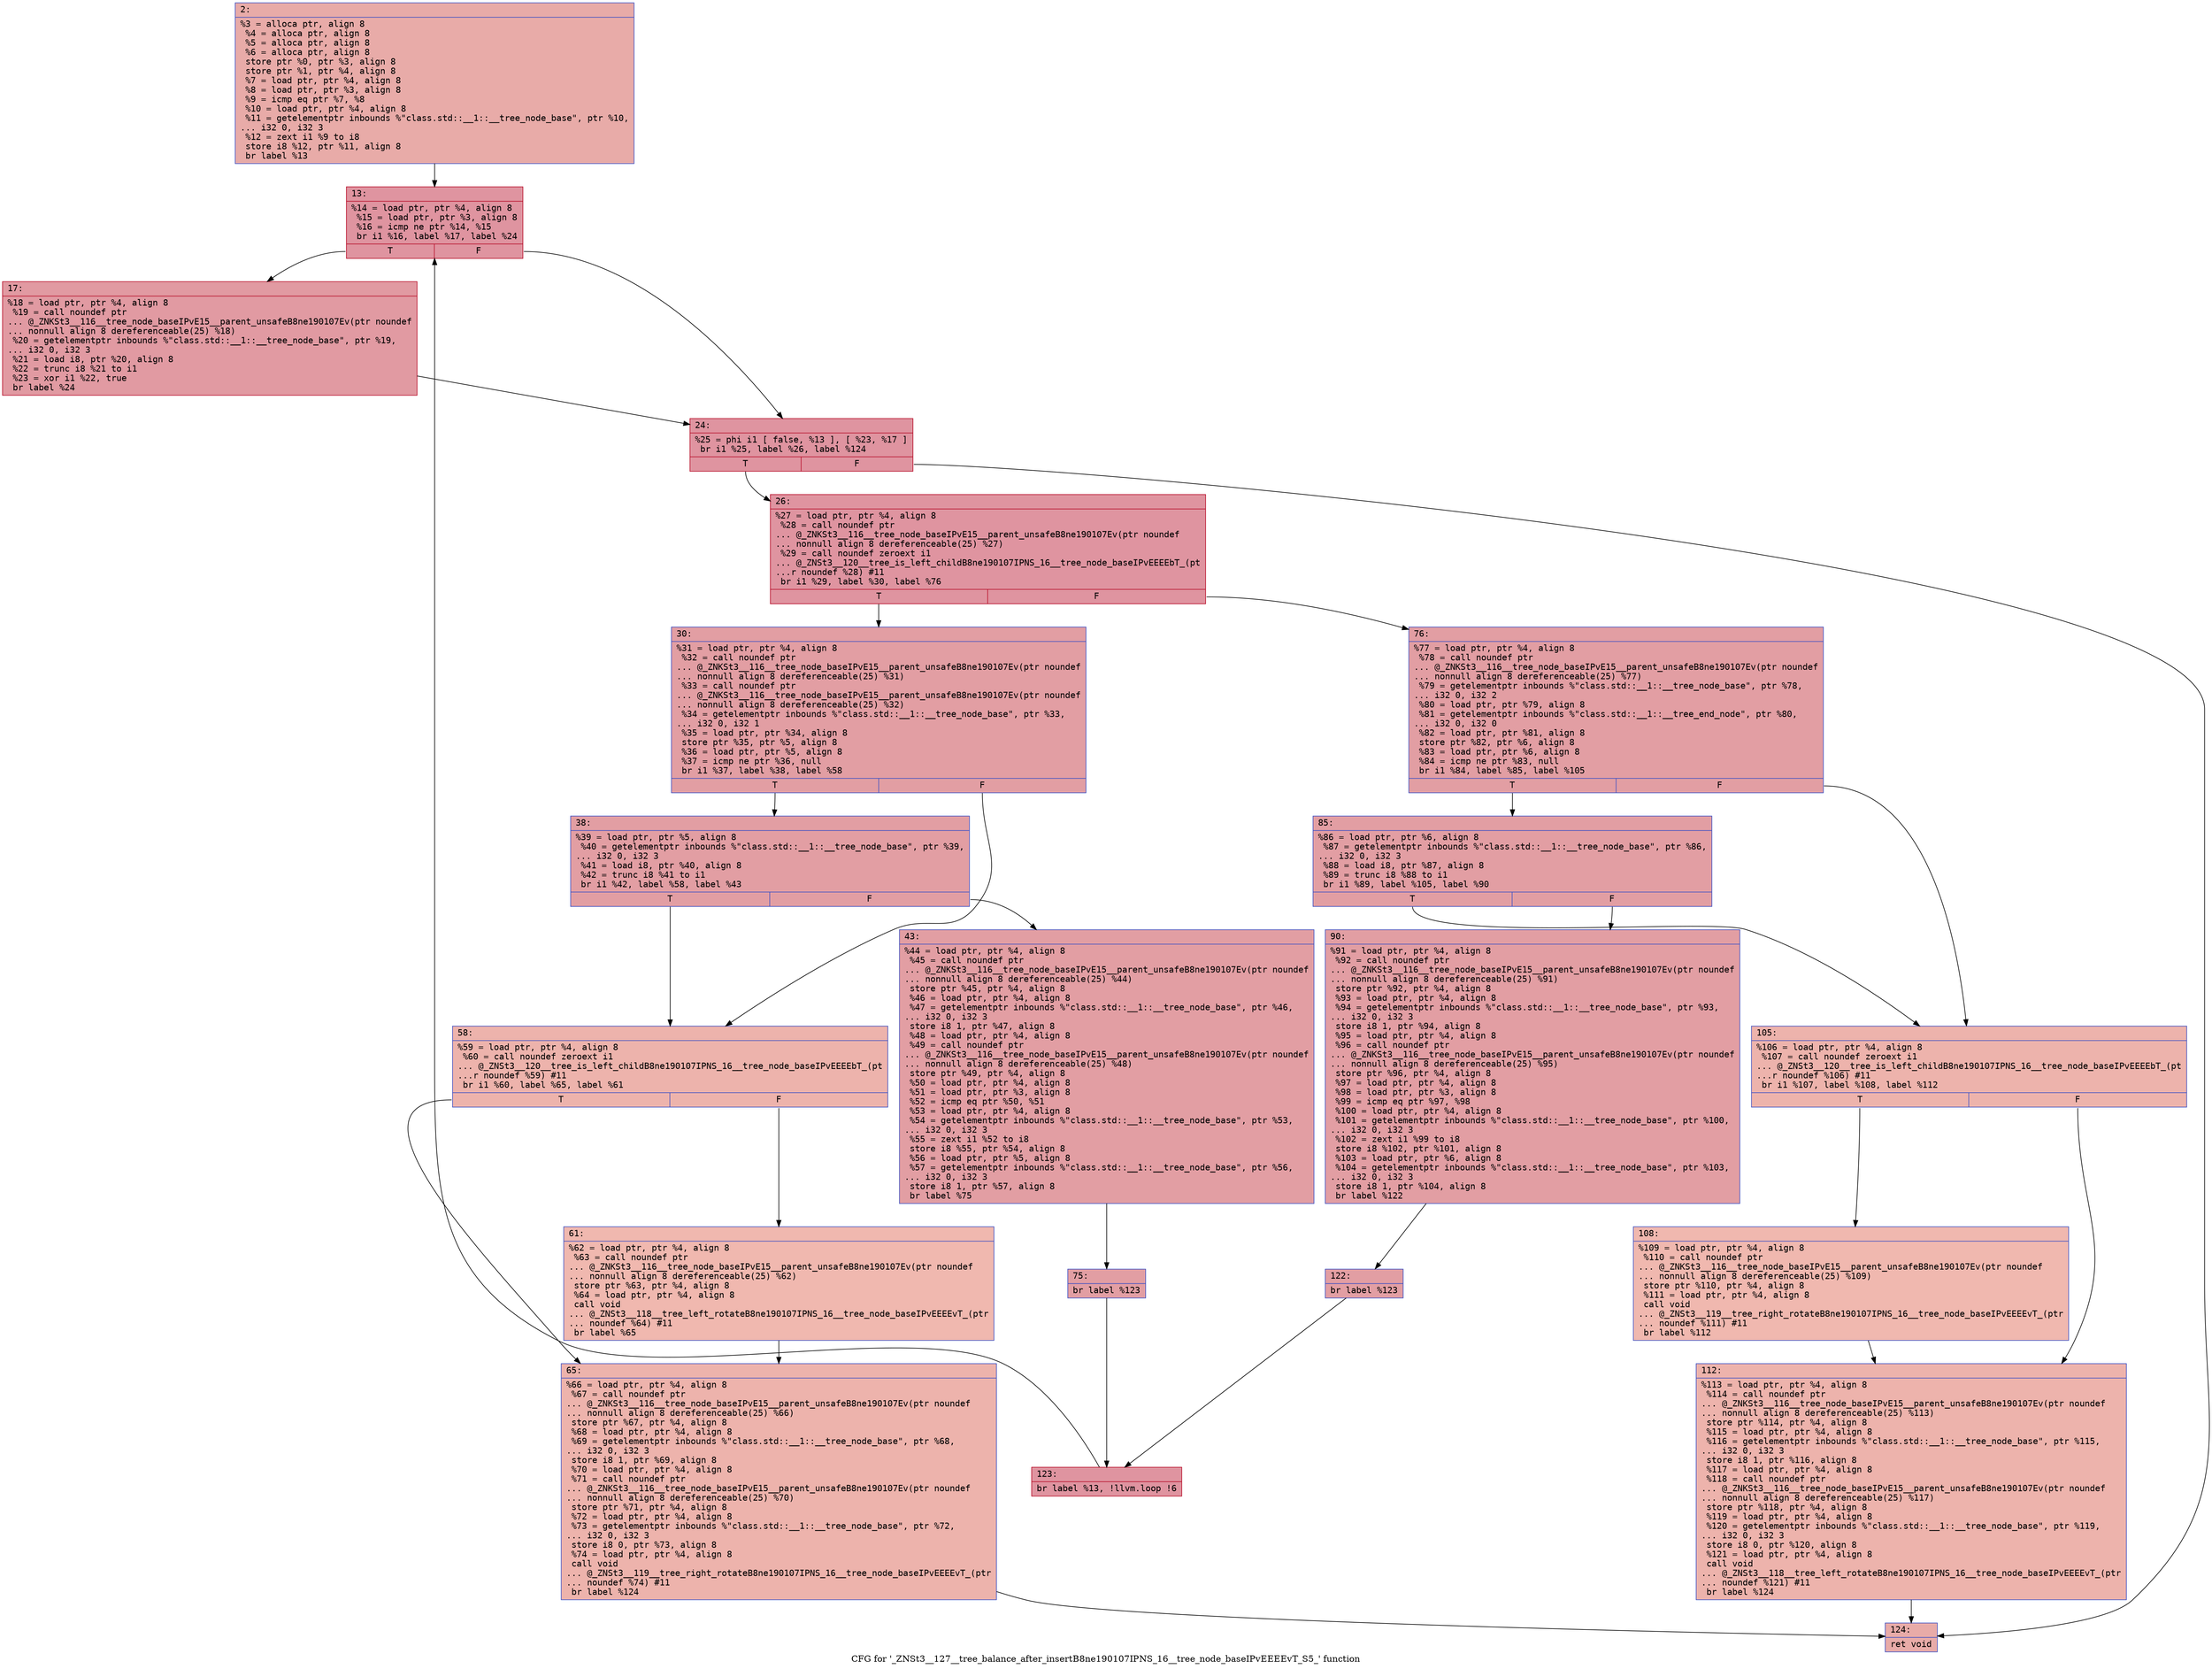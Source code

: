 digraph "CFG for '_ZNSt3__127__tree_balance_after_insertB8ne190107IPNS_16__tree_node_baseIPvEEEEvT_S5_' function" {
	label="CFG for '_ZNSt3__127__tree_balance_after_insertB8ne190107IPNS_16__tree_node_baseIPvEEEEvT_S5_' function";

	Node0x60000139e8f0 [shape=record,color="#3d50c3ff", style=filled, fillcolor="#cc403a70" fontname="Courier",label="{2:\l|  %3 = alloca ptr, align 8\l  %4 = alloca ptr, align 8\l  %5 = alloca ptr, align 8\l  %6 = alloca ptr, align 8\l  store ptr %0, ptr %3, align 8\l  store ptr %1, ptr %4, align 8\l  %7 = load ptr, ptr %4, align 8\l  %8 = load ptr, ptr %3, align 8\l  %9 = icmp eq ptr %7, %8\l  %10 = load ptr, ptr %4, align 8\l  %11 = getelementptr inbounds %\"class.std::__1::__tree_node_base\", ptr %10,\l... i32 0, i32 3\l  %12 = zext i1 %9 to i8\l  store i8 %12, ptr %11, align 8\l  br label %13\l}"];
	Node0x60000139e8f0 -> Node0x60000139e940[tooltip="2 -> 13\nProbability 100.00%" ];
	Node0x60000139e940 [shape=record,color="#b70d28ff", style=filled, fillcolor="#b70d2870" fontname="Courier",label="{13:\l|  %14 = load ptr, ptr %4, align 8\l  %15 = load ptr, ptr %3, align 8\l  %16 = icmp ne ptr %14, %15\l  br i1 %16, label %17, label %24\l|{<s0>T|<s1>F}}"];
	Node0x60000139e940:s0 -> Node0x60000139e990[tooltip="13 -> 17\nProbability 62.50%" ];
	Node0x60000139e940:s1 -> Node0x60000139e9e0[tooltip="13 -> 24\nProbability 37.50%" ];
	Node0x60000139e990 [shape=record,color="#b70d28ff", style=filled, fillcolor="#bb1b2c70" fontname="Courier",label="{17:\l|  %18 = load ptr, ptr %4, align 8\l  %19 = call noundef ptr\l... @_ZNKSt3__116__tree_node_baseIPvE15__parent_unsafeB8ne190107Ev(ptr noundef\l... nonnull align 8 dereferenceable(25) %18)\l  %20 = getelementptr inbounds %\"class.std::__1::__tree_node_base\", ptr %19,\l... i32 0, i32 3\l  %21 = load i8, ptr %20, align 8\l  %22 = trunc i8 %21 to i1\l  %23 = xor i1 %22, true\l  br label %24\l}"];
	Node0x60000139e990 -> Node0x60000139e9e0[tooltip="17 -> 24\nProbability 100.00%" ];
	Node0x60000139e9e0 [shape=record,color="#b70d28ff", style=filled, fillcolor="#b70d2870" fontname="Courier",label="{24:\l|  %25 = phi i1 [ false, %13 ], [ %23, %17 ]\l  br i1 %25, label %26, label %124\l|{<s0>T|<s1>F}}"];
	Node0x60000139e9e0:s0 -> Node0x60000139ea30[tooltip="24 -> 26\nProbability 96.88%" ];
	Node0x60000139e9e0:s1 -> Node0x60000139ef30[tooltip="24 -> 124\nProbability 3.12%" ];
	Node0x60000139ea30 [shape=record,color="#b70d28ff", style=filled, fillcolor="#b70d2870" fontname="Courier",label="{26:\l|  %27 = load ptr, ptr %4, align 8\l  %28 = call noundef ptr\l... @_ZNKSt3__116__tree_node_baseIPvE15__parent_unsafeB8ne190107Ev(ptr noundef\l... nonnull align 8 dereferenceable(25) %27)\l  %29 = call noundef zeroext i1\l... @_ZNSt3__120__tree_is_left_childB8ne190107IPNS_16__tree_node_baseIPvEEEEbT_(pt\l...r noundef %28) #11\l  br i1 %29, label %30, label %76\l|{<s0>T|<s1>F}}"];
	Node0x60000139ea30:s0 -> Node0x60000139ea80[tooltip="26 -> 30\nProbability 50.00%" ];
	Node0x60000139ea30:s1 -> Node0x60000139ecb0[tooltip="26 -> 76\nProbability 50.00%" ];
	Node0x60000139ea80 [shape=record,color="#3d50c3ff", style=filled, fillcolor="#be242e70" fontname="Courier",label="{30:\l|  %31 = load ptr, ptr %4, align 8\l  %32 = call noundef ptr\l... @_ZNKSt3__116__tree_node_baseIPvE15__parent_unsafeB8ne190107Ev(ptr noundef\l... nonnull align 8 dereferenceable(25) %31)\l  %33 = call noundef ptr\l... @_ZNKSt3__116__tree_node_baseIPvE15__parent_unsafeB8ne190107Ev(ptr noundef\l... nonnull align 8 dereferenceable(25) %32)\l  %34 = getelementptr inbounds %\"class.std::__1::__tree_node_base\", ptr %33,\l... i32 0, i32 1\l  %35 = load ptr, ptr %34, align 8\l  store ptr %35, ptr %5, align 8\l  %36 = load ptr, ptr %5, align 8\l  %37 = icmp ne ptr %36, null\l  br i1 %37, label %38, label %58\l|{<s0>T|<s1>F}}"];
	Node0x60000139ea80:s0 -> Node0x60000139ead0[tooltip="30 -> 38\nProbability 96.88%" ];
	Node0x60000139ea80:s1 -> Node0x60000139eb70[tooltip="30 -> 58\nProbability 3.12%" ];
	Node0x60000139ead0 [shape=record,color="#3d50c3ff", style=filled, fillcolor="#be242e70" fontname="Courier",label="{38:\l|  %39 = load ptr, ptr %5, align 8\l  %40 = getelementptr inbounds %\"class.std::__1::__tree_node_base\", ptr %39,\l... i32 0, i32 3\l  %41 = load i8, ptr %40, align 8\l  %42 = trunc i8 %41 to i1\l  br i1 %42, label %58, label %43\l|{<s0>T|<s1>F}}"];
	Node0x60000139ead0:s0 -> Node0x60000139eb70[tooltip="38 -> 58\nProbability 3.12%" ];
	Node0x60000139ead0:s1 -> Node0x60000139eb20[tooltip="38 -> 43\nProbability 96.88%" ];
	Node0x60000139eb20 [shape=record,color="#3d50c3ff", style=filled, fillcolor="#be242e70" fontname="Courier",label="{43:\l|  %44 = load ptr, ptr %4, align 8\l  %45 = call noundef ptr\l... @_ZNKSt3__116__tree_node_baseIPvE15__parent_unsafeB8ne190107Ev(ptr noundef\l... nonnull align 8 dereferenceable(25) %44)\l  store ptr %45, ptr %4, align 8\l  %46 = load ptr, ptr %4, align 8\l  %47 = getelementptr inbounds %\"class.std::__1::__tree_node_base\", ptr %46,\l... i32 0, i32 3\l  store i8 1, ptr %47, align 8\l  %48 = load ptr, ptr %4, align 8\l  %49 = call noundef ptr\l... @_ZNKSt3__116__tree_node_baseIPvE15__parent_unsafeB8ne190107Ev(ptr noundef\l... nonnull align 8 dereferenceable(25) %48)\l  store ptr %49, ptr %4, align 8\l  %50 = load ptr, ptr %4, align 8\l  %51 = load ptr, ptr %3, align 8\l  %52 = icmp eq ptr %50, %51\l  %53 = load ptr, ptr %4, align 8\l  %54 = getelementptr inbounds %\"class.std::__1::__tree_node_base\", ptr %53,\l... i32 0, i32 3\l  %55 = zext i1 %52 to i8\l  store i8 %55, ptr %54, align 8\l  %56 = load ptr, ptr %5, align 8\l  %57 = getelementptr inbounds %\"class.std::__1::__tree_node_base\", ptr %56,\l... i32 0, i32 3\l  store i8 1, ptr %57, align 8\l  br label %75\l}"];
	Node0x60000139eb20 -> Node0x60000139ec60[tooltip="43 -> 75\nProbability 100.00%" ];
	Node0x60000139eb70 [shape=record,color="#3d50c3ff", style=filled, fillcolor="#d6524470" fontname="Courier",label="{58:\l|  %59 = load ptr, ptr %4, align 8\l  %60 = call noundef zeroext i1\l... @_ZNSt3__120__tree_is_left_childB8ne190107IPNS_16__tree_node_baseIPvEEEEbT_(pt\l...r noundef %59) #11\l  br i1 %60, label %65, label %61\l|{<s0>T|<s1>F}}"];
	Node0x60000139eb70:s0 -> Node0x60000139ec10[tooltip="58 -> 65\nProbability 50.00%" ];
	Node0x60000139eb70:s1 -> Node0x60000139ebc0[tooltip="58 -> 61\nProbability 50.00%" ];
	Node0x60000139ebc0 [shape=record,color="#3d50c3ff", style=filled, fillcolor="#dc5d4a70" fontname="Courier",label="{61:\l|  %62 = load ptr, ptr %4, align 8\l  %63 = call noundef ptr\l... @_ZNKSt3__116__tree_node_baseIPvE15__parent_unsafeB8ne190107Ev(ptr noundef\l... nonnull align 8 dereferenceable(25) %62)\l  store ptr %63, ptr %4, align 8\l  %64 = load ptr, ptr %4, align 8\l  call void\l... @_ZNSt3__118__tree_left_rotateB8ne190107IPNS_16__tree_node_baseIPvEEEEvT_(ptr\l... noundef %64) #11\l  br label %65\l}"];
	Node0x60000139ebc0 -> Node0x60000139ec10[tooltip="61 -> 65\nProbability 100.00%" ];
	Node0x60000139ec10 [shape=record,color="#3d50c3ff", style=filled, fillcolor="#d6524470" fontname="Courier",label="{65:\l|  %66 = load ptr, ptr %4, align 8\l  %67 = call noundef ptr\l... @_ZNKSt3__116__tree_node_baseIPvE15__parent_unsafeB8ne190107Ev(ptr noundef\l... nonnull align 8 dereferenceable(25) %66)\l  store ptr %67, ptr %4, align 8\l  %68 = load ptr, ptr %4, align 8\l  %69 = getelementptr inbounds %\"class.std::__1::__tree_node_base\", ptr %68,\l... i32 0, i32 3\l  store i8 1, ptr %69, align 8\l  %70 = load ptr, ptr %4, align 8\l  %71 = call noundef ptr\l... @_ZNKSt3__116__tree_node_baseIPvE15__parent_unsafeB8ne190107Ev(ptr noundef\l... nonnull align 8 dereferenceable(25) %70)\l  store ptr %71, ptr %4, align 8\l  %72 = load ptr, ptr %4, align 8\l  %73 = getelementptr inbounds %\"class.std::__1::__tree_node_base\", ptr %72,\l... i32 0, i32 3\l  store i8 0, ptr %73, align 8\l  %74 = load ptr, ptr %4, align 8\l  call void\l... @_ZNSt3__119__tree_right_rotateB8ne190107IPNS_16__tree_node_baseIPvEEEEvT_(ptr\l... noundef %74) #11\l  br label %124\l}"];
	Node0x60000139ec10 -> Node0x60000139ef30[tooltip="65 -> 124\nProbability 100.00%" ];
	Node0x60000139ec60 [shape=record,color="#3d50c3ff", style=filled, fillcolor="#be242e70" fontname="Courier",label="{75:\l|  br label %123\l}"];
	Node0x60000139ec60 -> Node0x60000139eee0[tooltip="75 -> 123\nProbability 100.00%" ];
	Node0x60000139ecb0 [shape=record,color="#3d50c3ff", style=filled, fillcolor="#be242e70" fontname="Courier",label="{76:\l|  %77 = load ptr, ptr %4, align 8\l  %78 = call noundef ptr\l... @_ZNKSt3__116__tree_node_baseIPvE15__parent_unsafeB8ne190107Ev(ptr noundef\l... nonnull align 8 dereferenceable(25) %77)\l  %79 = getelementptr inbounds %\"class.std::__1::__tree_node_base\", ptr %78,\l... i32 0, i32 2\l  %80 = load ptr, ptr %79, align 8\l  %81 = getelementptr inbounds %\"class.std::__1::__tree_end_node\", ptr %80,\l... i32 0, i32 0\l  %82 = load ptr, ptr %81, align 8\l  store ptr %82, ptr %6, align 8\l  %83 = load ptr, ptr %6, align 8\l  %84 = icmp ne ptr %83, null\l  br i1 %84, label %85, label %105\l|{<s0>T|<s1>F}}"];
	Node0x60000139ecb0:s0 -> Node0x60000139ed00[tooltip="76 -> 85\nProbability 96.88%" ];
	Node0x60000139ecb0:s1 -> Node0x60000139eda0[tooltip="76 -> 105\nProbability 3.12%" ];
	Node0x60000139ed00 [shape=record,color="#3d50c3ff", style=filled, fillcolor="#be242e70" fontname="Courier",label="{85:\l|  %86 = load ptr, ptr %6, align 8\l  %87 = getelementptr inbounds %\"class.std::__1::__tree_node_base\", ptr %86,\l... i32 0, i32 3\l  %88 = load i8, ptr %87, align 8\l  %89 = trunc i8 %88 to i1\l  br i1 %89, label %105, label %90\l|{<s0>T|<s1>F}}"];
	Node0x60000139ed00:s0 -> Node0x60000139eda0[tooltip="85 -> 105\nProbability 3.12%" ];
	Node0x60000139ed00:s1 -> Node0x60000139ed50[tooltip="85 -> 90\nProbability 96.88%" ];
	Node0x60000139ed50 [shape=record,color="#3d50c3ff", style=filled, fillcolor="#be242e70" fontname="Courier",label="{90:\l|  %91 = load ptr, ptr %4, align 8\l  %92 = call noundef ptr\l... @_ZNKSt3__116__tree_node_baseIPvE15__parent_unsafeB8ne190107Ev(ptr noundef\l... nonnull align 8 dereferenceable(25) %91)\l  store ptr %92, ptr %4, align 8\l  %93 = load ptr, ptr %4, align 8\l  %94 = getelementptr inbounds %\"class.std::__1::__tree_node_base\", ptr %93,\l... i32 0, i32 3\l  store i8 1, ptr %94, align 8\l  %95 = load ptr, ptr %4, align 8\l  %96 = call noundef ptr\l... @_ZNKSt3__116__tree_node_baseIPvE15__parent_unsafeB8ne190107Ev(ptr noundef\l... nonnull align 8 dereferenceable(25) %95)\l  store ptr %96, ptr %4, align 8\l  %97 = load ptr, ptr %4, align 8\l  %98 = load ptr, ptr %3, align 8\l  %99 = icmp eq ptr %97, %98\l  %100 = load ptr, ptr %4, align 8\l  %101 = getelementptr inbounds %\"class.std::__1::__tree_node_base\", ptr %100,\l... i32 0, i32 3\l  %102 = zext i1 %99 to i8\l  store i8 %102, ptr %101, align 8\l  %103 = load ptr, ptr %6, align 8\l  %104 = getelementptr inbounds %\"class.std::__1::__tree_node_base\", ptr %103,\l... i32 0, i32 3\l  store i8 1, ptr %104, align 8\l  br label %122\l}"];
	Node0x60000139ed50 -> Node0x60000139ee90[tooltip="90 -> 122\nProbability 100.00%" ];
	Node0x60000139eda0 [shape=record,color="#3d50c3ff", style=filled, fillcolor="#d6524470" fontname="Courier",label="{105:\l|  %106 = load ptr, ptr %4, align 8\l  %107 = call noundef zeroext i1\l... @_ZNSt3__120__tree_is_left_childB8ne190107IPNS_16__tree_node_baseIPvEEEEbT_(pt\l...r noundef %106) #11\l  br i1 %107, label %108, label %112\l|{<s0>T|<s1>F}}"];
	Node0x60000139eda0:s0 -> Node0x60000139edf0[tooltip="105 -> 108\nProbability 50.00%" ];
	Node0x60000139eda0:s1 -> Node0x60000139ee40[tooltip="105 -> 112\nProbability 50.00%" ];
	Node0x60000139edf0 [shape=record,color="#3d50c3ff", style=filled, fillcolor="#dc5d4a70" fontname="Courier",label="{108:\l|  %109 = load ptr, ptr %4, align 8\l  %110 = call noundef ptr\l... @_ZNKSt3__116__tree_node_baseIPvE15__parent_unsafeB8ne190107Ev(ptr noundef\l... nonnull align 8 dereferenceable(25) %109)\l  store ptr %110, ptr %4, align 8\l  %111 = load ptr, ptr %4, align 8\l  call void\l... @_ZNSt3__119__tree_right_rotateB8ne190107IPNS_16__tree_node_baseIPvEEEEvT_(ptr\l... noundef %111) #11\l  br label %112\l}"];
	Node0x60000139edf0 -> Node0x60000139ee40[tooltip="108 -> 112\nProbability 100.00%" ];
	Node0x60000139ee40 [shape=record,color="#3d50c3ff", style=filled, fillcolor="#d6524470" fontname="Courier",label="{112:\l|  %113 = load ptr, ptr %4, align 8\l  %114 = call noundef ptr\l... @_ZNKSt3__116__tree_node_baseIPvE15__parent_unsafeB8ne190107Ev(ptr noundef\l... nonnull align 8 dereferenceable(25) %113)\l  store ptr %114, ptr %4, align 8\l  %115 = load ptr, ptr %4, align 8\l  %116 = getelementptr inbounds %\"class.std::__1::__tree_node_base\", ptr %115,\l... i32 0, i32 3\l  store i8 1, ptr %116, align 8\l  %117 = load ptr, ptr %4, align 8\l  %118 = call noundef ptr\l... @_ZNKSt3__116__tree_node_baseIPvE15__parent_unsafeB8ne190107Ev(ptr noundef\l... nonnull align 8 dereferenceable(25) %117)\l  store ptr %118, ptr %4, align 8\l  %119 = load ptr, ptr %4, align 8\l  %120 = getelementptr inbounds %\"class.std::__1::__tree_node_base\", ptr %119,\l... i32 0, i32 3\l  store i8 0, ptr %120, align 8\l  %121 = load ptr, ptr %4, align 8\l  call void\l... @_ZNSt3__118__tree_left_rotateB8ne190107IPNS_16__tree_node_baseIPvEEEEvT_(ptr\l... noundef %121) #11\l  br label %124\l}"];
	Node0x60000139ee40 -> Node0x60000139ef30[tooltip="112 -> 124\nProbability 100.00%" ];
	Node0x60000139ee90 [shape=record,color="#3d50c3ff", style=filled, fillcolor="#be242e70" fontname="Courier",label="{122:\l|  br label %123\l}"];
	Node0x60000139ee90 -> Node0x60000139eee0[tooltip="122 -> 123\nProbability 100.00%" ];
	Node0x60000139eee0 [shape=record,color="#b70d28ff", style=filled, fillcolor="#b70d2870" fontname="Courier",label="{123:\l|  br label %13, !llvm.loop !6\l}"];
	Node0x60000139eee0 -> Node0x60000139e940[tooltip="123 -> 13\nProbability 100.00%" ];
	Node0x60000139ef30 [shape=record,color="#3d50c3ff", style=filled, fillcolor="#cc403a70" fontname="Courier",label="{124:\l|  ret void\l}"];
}
